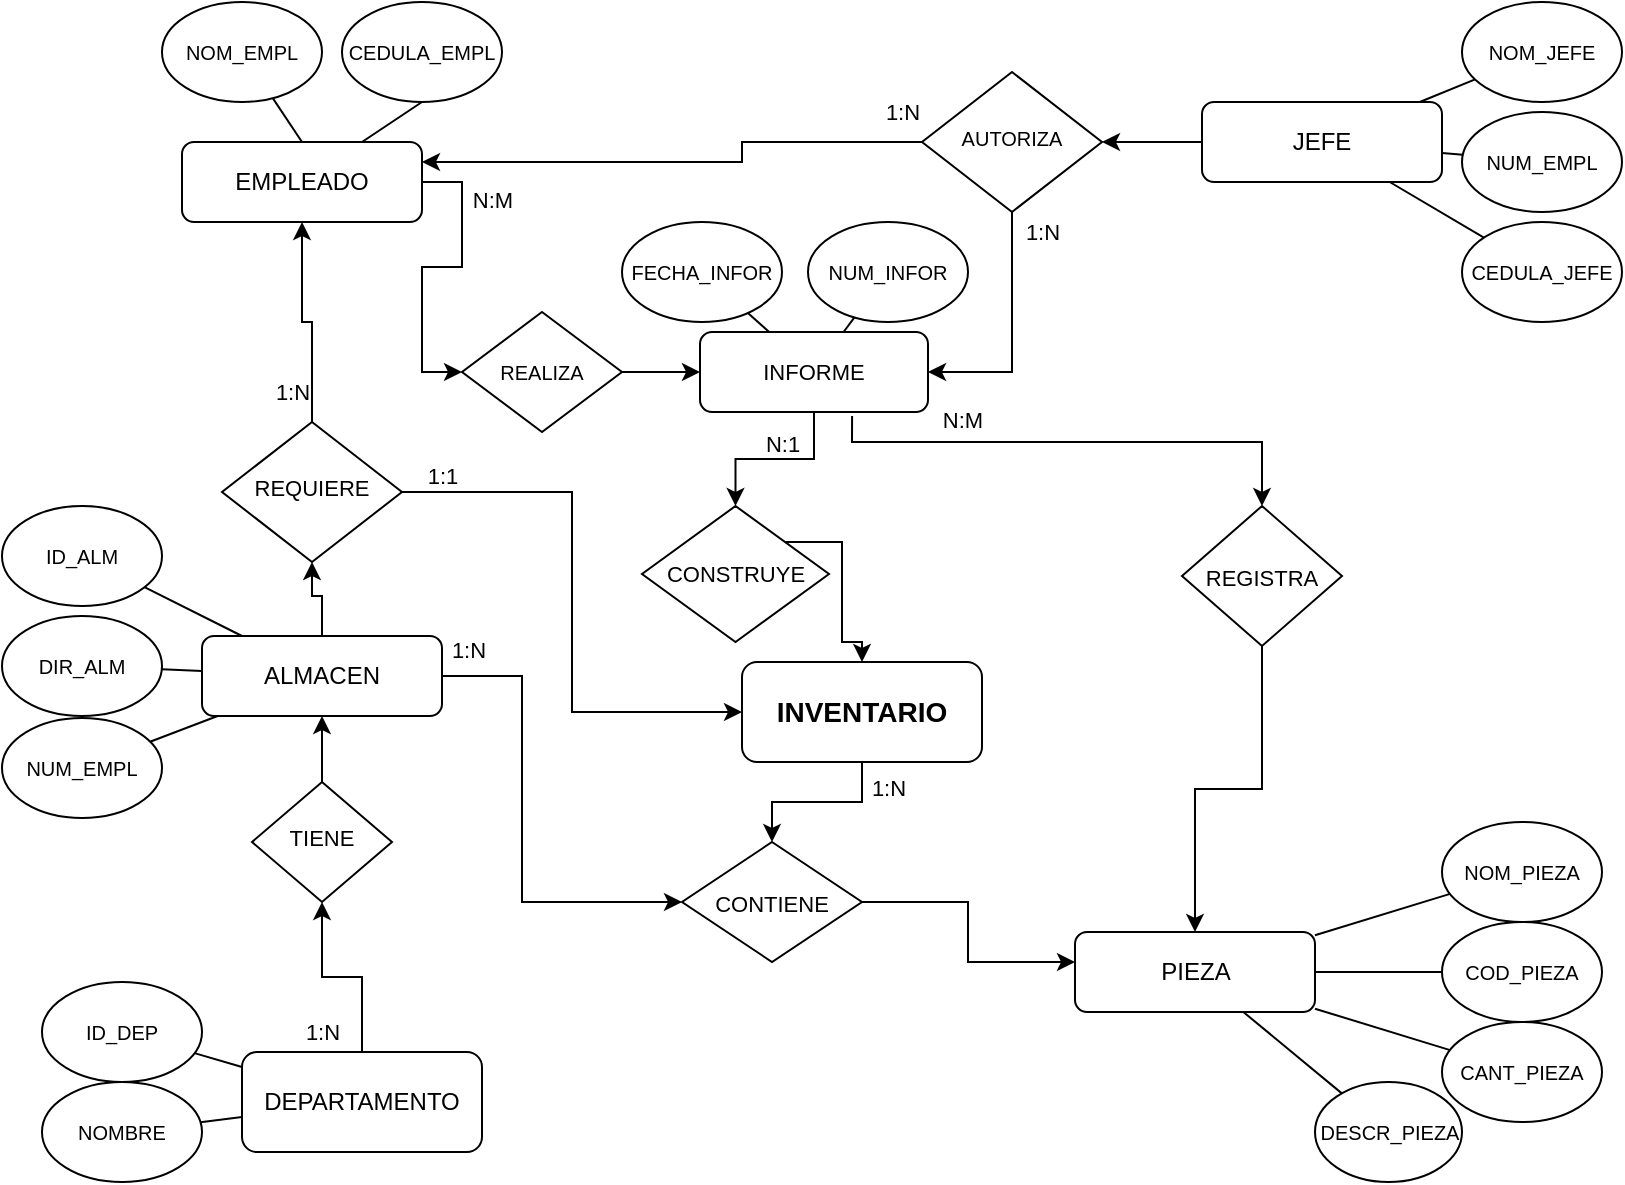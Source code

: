 <mxfile version="20.3.6" type="github">
  <diagram id="C5RBs43oDa-KdzZeNtuy" name="Page-1">
    <mxGraphModel dx="942" dy="549" grid="1" gridSize="10" guides="1" tooltips="1" connect="1" arrows="1" fold="1" page="1" pageScale="1" pageWidth="827" pageHeight="1169" math="0" shadow="0">
      <root>
        <mxCell id="WIyWlLk6GJQsqaUBKTNV-0" />
        <mxCell id="WIyWlLk6GJQsqaUBKTNV-1" parent="WIyWlLk6GJQsqaUBKTNV-0" />
        <mxCell id="4ZOx1z21GBPkGNEGpBiZ-115" style="edgeStyle=orthogonalEdgeStyle;rounded=0;orthogonalLoop=1;jettySize=auto;html=1;entryX=0;entryY=0.5;entryDx=0;entryDy=0;fontSize=10;" edge="1" parent="WIyWlLk6GJQsqaUBKTNV-1" source="WIyWlLk6GJQsqaUBKTNV-3" target="4ZOx1z21GBPkGNEGpBiZ-113">
          <mxGeometry relative="1" as="geometry" />
        </mxCell>
        <mxCell id="WIyWlLk6GJQsqaUBKTNV-3" value="EMPLEADO" style="rounded=1;whiteSpace=wrap;html=1;fontSize=12;glass=0;strokeWidth=1;shadow=0;" parent="WIyWlLk6GJQsqaUBKTNV-1" vertex="1">
          <mxGeometry x="90" y="80" width="120" height="40" as="geometry" />
        </mxCell>
        <mxCell id="4ZOx1z21GBPkGNEGpBiZ-98" style="edgeStyle=orthogonalEdgeStyle;rounded=0;orthogonalLoop=1;jettySize=auto;html=1;fontSize=14;exitX=0.667;exitY=1.05;exitDx=0;exitDy=0;exitPerimeter=0;" edge="1" parent="WIyWlLk6GJQsqaUBKTNV-1" source="WIyWlLk6GJQsqaUBKTNV-7" target="4ZOx1z21GBPkGNEGpBiZ-76">
          <mxGeometry relative="1" as="geometry">
            <Array as="points">
              <mxPoint x="425" y="230" />
              <mxPoint x="630" y="230" />
            </Array>
          </mxGeometry>
        </mxCell>
        <mxCell id="4ZOx1z21GBPkGNEGpBiZ-103" style="edgeStyle=orthogonalEdgeStyle;rounded=0;orthogonalLoop=1;jettySize=auto;html=1;fontSize=11;" edge="1" parent="WIyWlLk6GJQsqaUBKTNV-1" source="WIyWlLk6GJQsqaUBKTNV-7" target="4ZOx1z21GBPkGNEGpBiZ-102">
          <mxGeometry relative="1" as="geometry" />
        </mxCell>
        <mxCell id="WIyWlLk6GJQsqaUBKTNV-7" value="&lt;font style=&quot;font-size: 11px;&quot;&gt;INFORME&lt;/font&gt;" style="rounded=1;whiteSpace=wrap;html=1;fontSize=12;glass=0;strokeWidth=1;shadow=0;" parent="WIyWlLk6GJQsqaUBKTNV-1" vertex="1">
          <mxGeometry x="349" y="175" width="114" height="40" as="geometry" />
        </mxCell>
        <mxCell id="WIyWlLk6GJQsqaUBKTNV-11" value="PIEZA" style="rounded=1;whiteSpace=wrap;html=1;fontSize=12;glass=0;strokeWidth=1;shadow=0;" parent="WIyWlLk6GJQsqaUBKTNV-1" vertex="1">
          <mxGeometry x="536.5" y="475" width="120" height="40" as="geometry" />
        </mxCell>
        <mxCell id="4ZOx1z21GBPkGNEGpBiZ-6" style="edgeStyle=orthogonalEdgeStyle;rounded=0;orthogonalLoop=1;jettySize=auto;html=1;entryX=1;entryY=0.5;entryDx=0;entryDy=0;" edge="1" parent="WIyWlLk6GJQsqaUBKTNV-1" source="WIyWlLk6GJQsqaUBKTNV-12" target="4ZOx1z21GBPkGNEGpBiZ-3">
          <mxGeometry relative="1" as="geometry" />
        </mxCell>
        <mxCell id="WIyWlLk6GJQsqaUBKTNV-12" value="JEFE" style="rounded=1;whiteSpace=wrap;html=1;fontSize=12;glass=0;strokeWidth=1;shadow=0;" parent="WIyWlLk6GJQsqaUBKTNV-1" vertex="1">
          <mxGeometry x="600" y="60" width="120" height="40" as="geometry" />
        </mxCell>
        <mxCell id="4ZOx1z21GBPkGNEGpBiZ-54" style="edgeStyle=orthogonalEdgeStyle;rounded=0;orthogonalLoop=1;jettySize=auto;html=1;entryX=0.5;entryY=1;entryDx=0;entryDy=0;fontSize=12;" edge="1" parent="WIyWlLk6GJQsqaUBKTNV-1" source="4ZOx1z21GBPkGNEGpBiZ-0" target="4ZOx1z21GBPkGNEGpBiZ-4">
          <mxGeometry relative="1" as="geometry" />
        </mxCell>
        <mxCell id="4ZOx1z21GBPkGNEGpBiZ-0" value="DEPARTAMENTO" style="rounded=1;whiteSpace=wrap;html=1;" vertex="1" parent="WIyWlLk6GJQsqaUBKTNV-1">
          <mxGeometry x="120" y="535" width="120" height="50" as="geometry" />
        </mxCell>
        <mxCell id="4ZOx1z21GBPkGNEGpBiZ-70" style="edgeStyle=orthogonalEdgeStyle;rounded=0;orthogonalLoop=1;jettySize=auto;html=1;fontSize=12;" edge="1" parent="WIyWlLk6GJQsqaUBKTNV-1" source="4ZOx1z21GBPkGNEGpBiZ-3" target="WIyWlLk6GJQsqaUBKTNV-3">
          <mxGeometry relative="1" as="geometry">
            <Array as="points">
              <mxPoint x="370" y="80" />
              <mxPoint x="370" y="90" />
            </Array>
          </mxGeometry>
        </mxCell>
        <mxCell id="4ZOx1z21GBPkGNEGpBiZ-73" style="edgeStyle=orthogonalEdgeStyle;rounded=0;orthogonalLoop=1;jettySize=auto;html=1;entryX=1;entryY=0.5;entryDx=0;entryDy=0;fontSize=14;" edge="1" parent="WIyWlLk6GJQsqaUBKTNV-1" source="4ZOx1z21GBPkGNEGpBiZ-3" target="WIyWlLk6GJQsqaUBKTNV-7">
          <mxGeometry relative="1" as="geometry" />
        </mxCell>
        <mxCell id="4ZOx1z21GBPkGNEGpBiZ-3" value="&lt;font style=&quot;font-size: 10px;&quot;&gt;AUTORIZA&lt;/font&gt;" style="rhombus;whiteSpace=wrap;html=1;shadow=0;fontFamily=Helvetica;fontSize=12;align=center;strokeWidth=1;spacing=6;spacingTop=-4;" vertex="1" parent="WIyWlLk6GJQsqaUBKTNV-1">
          <mxGeometry x="460" y="45" width="90" height="70" as="geometry" />
        </mxCell>
        <mxCell id="4ZOx1z21GBPkGNEGpBiZ-55" style="edgeStyle=orthogonalEdgeStyle;rounded=0;orthogonalLoop=1;jettySize=auto;html=1;fontSize=12;" edge="1" parent="WIyWlLk6GJQsqaUBKTNV-1" source="4ZOx1z21GBPkGNEGpBiZ-4" target="4ZOx1z21GBPkGNEGpBiZ-52">
          <mxGeometry relative="1" as="geometry" />
        </mxCell>
        <mxCell id="4ZOx1z21GBPkGNEGpBiZ-4" value="&lt;font style=&quot;font-size: 11px;&quot;&gt;TIENE&lt;/font&gt;" style="rhombus;whiteSpace=wrap;html=1;shadow=0;fontFamily=Helvetica;fontSize=12;align=center;strokeWidth=1;spacing=6;spacingTop=-4;" vertex="1" parent="WIyWlLk6GJQsqaUBKTNV-1">
          <mxGeometry x="125" y="400" width="70" height="60" as="geometry" />
        </mxCell>
        <mxCell id="4ZOx1z21GBPkGNEGpBiZ-14" value="&lt;font style=&quot;font-size: 10px;&quot;&gt;CANT_PIEZA&lt;/font&gt;" style="ellipse;whiteSpace=wrap;html=1;" vertex="1" parent="WIyWlLk6GJQsqaUBKTNV-1">
          <mxGeometry x="720" y="520" width="80" height="50" as="geometry" />
        </mxCell>
        <mxCell id="4ZOx1z21GBPkGNEGpBiZ-15" value="&lt;font size=&quot;1&quot;&gt;COD_PIEZA&lt;/font&gt;" style="ellipse;whiteSpace=wrap;html=1;" vertex="1" parent="WIyWlLk6GJQsqaUBKTNV-1">
          <mxGeometry x="720" y="470" width="80" height="50" as="geometry" />
        </mxCell>
        <mxCell id="4ZOx1z21GBPkGNEGpBiZ-16" value="&lt;font style=&quot;font-size: 10px;&quot;&gt;NOM_PIEZA&lt;/font&gt;" style="ellipse;whiteSpace=wrap;html=1;" vertex="1" parent="WIyWlLk6GJQsqaUBKTNV-1">
          <mxGeometry x="720" y="420" width="80" height="50" as="geometry" />
        </mxCell>
        <mxCell id="4ZOx1z21GBPkGNEGpBiZ-17" value="&lt;span style=&quot;font-size: 10px;&quot;&gt;DESCR_PIEZA&lt;/span&gt;" style="ellipse;whiteSpace=wrap;html=1;" vertex="1" parent="WIyWlLk6GJQsqaUBKTNV-1">
          <mxGeometry x="656.5" y="550" width="73.5" height="50" as="geometry" />
        </mxCell>
        <mxCell id="4ZOx1z21GBPkGNEGpBiZ-19" value="&lt;font style=&quot;font-size: 10px;&quot;&gt;CEDULA_EMPL&lt;/font&gt;" style="ellipse;whiteSpace=wrap;html=1;" vertex="1" parent="WIyWlLk6GJQsqaUBKTNV-1">
          <mxGeometry x="170" y="10" width="80" height="50" as="geometry" />
        </mxCell>
        <mxCell id="4ZOx1z21GBPkGNEGpBiZ-20" value="&lt;font style=&quot;font-size: 10px;&quot;&gt;NOM_EMPL&lt;/font&gt;" style="ellipse;whiteSpace=wrap;html=1;" vertex="1" parent="WIyWlLk6GJQsqaUBKTNV-1">
          <mxGeometry x="80" y="10" width="80" height="50" as="geometry" />
        </mxCell>
        <mxCell id="4ZOx1z21GBPkGNEGpBiZ-21" value="&lt;font style=&quot;font-size: 10px;&quot;&gt;CEDULA_JEFE&lt;/font&gt;" style="ellipse;whiteSpace=wrap;html=1;" vertex="1" parent="WIyWlLk6GJQsqaUBKTNV-1">
          <mxGeometry x="730" y="120" width="80" height="50" as="geometry" />
        </mxCell>
        <mxCell id="4ZOx1z21GBPkGNEGpBiZ-22" value="&lt;span style=&quot;font-size: 10px;&quot;&gt;NUM_EMPL&lt;/span&gt;" style="ellipse;whiteSpace=wrap;html=1;" vertex="1" parent="WIyWlLk6GJQsqaUBKTNV-1">
          <mxGeometry x="730" y="65" width="80" height="50" as="geometry" />
        </mxCell>
        <mxCell id="4ZOx1z21GBPkGNEGpBiZ-23" value="&lt;span style=&quot;font-size: 10px;&quot;&gt;NOM_JEFE&lt;/span&gt;" style="ellipse;whiteSpace=wrap;html=1;" vertex="1" parent="WIyWlLk6GJQsqaUBKTNV-1">
          <mxGeometry x="730" y="10" width="80" height="50" as="geometry" />
        </mxCell>
        <mxCell id="4ZOx1z21GBPkGNEGpBiZ-26" value="&lt;font style=&quot;font-size: 10px;&quot;&gt;NOMBRE&lt;/font&gt;" style="ellipse;whiteSpace=wrap;html=1;" vertex="1" parent="WIyWlLk6GJQsqaUBKTNV-1">
          <mxGeometry x="20" y="550" width="80" height="50" as="geometry" />
        </mxCell>
        <mxCell id="4ZOx1z21GBPkGNEGpBiZ-27" value="&lt;span style=&quot;font-size: 10px;&quot;&gt;ID_DEP&lt;/span&gt;" style="ellipse;whiteSpace=wrap;html=1;" vertex="1" parent="WIyWlLk6GJQsqaUBKTNV-1">
          <mxGeometry x="20" y="500" width="80" height="50" as="geometry" />
        </mxCell>
        <mxCell id="4ZOx1z21GBPkGNEGpBiZ-29" value="&lt;span style=&quot;font-size: 10px;&quot;&gt;FECHA_INFOR&lt;/span&gt;" style="ellipse;whiteSpace=wrap;html=1;" vertex="1" parent="WIyWlLk6GJQsqaUBKTNV-1">
          <mxGeometry x="310" y="120" width="80" height="50" as="geometry" />
        </mxCell>
        <mxCell id="4ZOx1z21GBPkGNEGpBiZ-30" value="&lt;font style=&quot;font-size: 10px;&quot;&gt;NUM_INFOR&lt;/font&gt;" style="ellipse;whiteSpace=wrap;html=1;" vertex="1" parent="WIyWlLk6GJQsqaUBKTNV-1">
          <mxGeometry x="403" y="120" width="80" height="50" as="geometry" />
        </mxCell>
        <mxCell id="4ZOx1z21GBPkGNEGpBiZ-32" value="" style="endArrow=none;html=1;rounded=0;fontSize=10;" edge="1" parent="WIyWlLk6GJQsqaUBKTNV-1" source="4ZOx1z21GBPkGNEGpBiZ-16" target="WIyWlLk6GJQsqaUBKTNV-11">
          <mxGeometry width="50" height="50" relative="1" as="geometry">
            <mxPoint x="832.5" y="625" as="sourcePoint" />
            <mxPoint x="882.5" y="575" as="targetPoint" />
          </mxGeometry>
        </mxCell>
        <mxCell id="4ZOx1z21GBPkGNEGpBiZ-33" value="" style="endArrow=none;html=1;rounded=0;fontSize=10;" edge="1" parent="WIyWlLk6GJQsqaUBKTNV-1" source="4ZOx1z21GBPkGNEGpBiZ-15" target="WIyWlLk6GJQsqaUBKTNV-11">
          <mxGeometry width="50" height="50" relative="1" as="geometry">
            <mxPoint x="542.5" y="525" as="sourcePoint" />
            <mxPoint x="565.46" y="587" as="targetPoint" />
          </mxGeometry>
        </mxCell>
        <mxCell id="4ZOx1z21GBPkGNEGpBiZ-35" value="" style="endArrow=none;html=1;rounded=0;fontSize=10;" edge="1" parent="WIyWlLk6GJQsqaUBKTNV-1" source="4ZOx1z21GBPkGNEGpBiZ-17" target="WIyWlLk6GJQsqaUBKTNV-11">
          <mxGeometry width="50" height="50" relative="1" as="geometry">
            <mxPoint x="562.5" y="545" as="sourcePoint" />
            <mxPoint x="585.46" y="607" as="targetPoint" />
          </mxGeometry>
        </mxCell>
        <mxCell id="4ZOx1z21GBPkGNEGpBiZ-36" value="" style="endArrow=none;html=1;rounded=0;fontSize=10;" edge="1" parent="WIyWlLk6GJQsqaUBKTNV-1" source="4ZOx1z21GBPkGNEGpBiZ-27" target="4ZOx1z21GBPkGNEGpBiZ-0">
          <mxGeometry width="50" height="50" relative="1" as="geometry">
            <mxPoint x="550" y="650" as="sourcePoint" />
            <mxPoint x="580" y="470" as="targetPoint" />
          </mxGeometry>
        </mxCell>
        <mxCell id="4ZOx1z21GBPkGNEGpBiZ-38" value="" style="endArrow=none;html=1;rounded=0;fontSize=10;entryX=0.5;entryY=0;entryDx=0;entryDy=0;" edge="1" parent="WIyWlLk6GJQsqaUBKTNV-1" source="4ZOx1z21GBPkGNEGpBiZ-20" target="WIyWlLk6GJQsqaUBKTNV-3">
          <mxGeometry width="50" height="50" relative="1" as="geometry">
            <mxPoint x="150" y="280" as="sourcePoint" />
            <mxPoint x="172.96" y="342" as="targetPoint" />
          </mxGeometry>
        </mxCell>
        <mxCell id="4ZOx1z21GBPkGNEGpBiZ-39" value="" style="endArrow=none;html=1;rounded=0;fontSize=10;entryX=0.75;entryY=0;entryDx=0;entryDy=0;exitX=0.5;exitY=1;exitDx=0;exitDy=0;" edge="1" parent="WIyWlLk6GJQsqaUBKTNV-1" source="4ZOx1z21GBPkGNEGpBiZ-19" target="WIyWlLk6GJQsqaUBKTNV-3">
          <mxGeometry width="50" height="50" relative="1" as="geometry">
            <mxPoint x="590.706" y="69.088" as="sourcePoint" />
            <mxPoint x="600" y="90" as="targetPoint" />
          </mxGeometry>
        </mxCell>
        <mxCell id="4ZOx1z21GBPkGNEGpBiZ-40" value="" style="endArrow=none;html=1;rounded=0;fontSize=10;" edge="1" parent="WIyWlLk6GJQsqaUBKTNV-1" source="4ZOx1z21GBPkGNEGpBiZ-23" target="WIyWlLk6GJQsqaUBKTNV-12">
          <mxGeometry width="50" height="50" relative="1" as="geometry">
            <mxPoint x="600.706" y="79.088" as="sourcePoint" />
            <mxPoint x="610" y="100" as="targetPoint" />
          </mxGeometry>
        </mxCell>
        <mxCell id="4ZOx1z21GBPkGNEGpBiZ-41" value="" style="endArrow=none;html=1;rounded=0;fontSize=10;" edge="1" parent="WIyWlLk6GJQsqaUBKTNV-1" source="4ZOx1z21GBPkGNEGpBiZ-22" target="WIyWlLk6GJQsqaUBKTNV-12">
          <mxGeometry width="50" height="50" relative="1" as="geometry">
            <mxPoint x="748.765" y="170.617" as="sourcePoint" />
            <mxPoint x="710" y="190" as="targetPoint" />
          </mxGeometry>
        </mxCell>
        <mxCell id="4ZOx1z21GBPkGNEGpBiZ-44" value="" style="endArrow=none;html=1;rounded=0;fontSize=10;" edge="1" parent="WIyWlLk6GJQsqaUBKTNV-1" source="4ZOx1z21GBPkGNEGpBiZ-21" target="WIyWlLk6GJQsqaUBKTNV-12">
          <mxGeometry width="50" height="50" relative="1" as="geometry">
            <mxPoint x="758.765" y="180.617" as="sourcePoint" />
            <mxPoint x="720" y="200" as="targetPoint" />
          </mxGeometry>
        </mxCell>
        <mxCell id="4ZOx1z21GBPkGNEGpBiZ-45" value="" style="endArrow=none;html=1;rounded=0;fontSize=10;" edge="1" parent="WIyWlLk6GJQsqaUBKTNV-1" source="WIyWlLk6GJQsqaUBKTNV-7" target="4ZOx1z21GBPkGNEGpBiZ-29">
          <mxGeometry width="50" height="50" relative="1" as="geometry">
            <mxPoint x="608.765" y="220.617" as="sourcePoint" />
            <mxPoint x="570" y="240" as="targetPoint" />
          </mxGeometry>
        </mxCell>
        <mxCell id="4ZOx1z21GBPkGNEGpBiZ-46" value="" style="endArrow=none;html=1;rounded=0;fontSize=10;" edge="1" parent="WIyWlLk6GJQsqaUBKTNV-1" source="WIyWlLk6GJQsqaUBKTNV-7" target="4ZOx1z21GBPkGNEGpBiZ-30">
          <mxGeometry width="50" height="50" relative="1" as="geometry">
            <mxPoint x="282.308" y="470" as="sourcePoint" />
            <mxPoint x="295.641" y="491.666" as="targetPoint" />
          </mxGeometry>
        </mxCell>
        <mxCell id="4ZOx1z21GBPkGNEGpBiZ-63" style="edgeStyle=orthogonalEdgeStyle;rounded=0;orthogonalLoop=1;jettySize=auto;html=1;entryX=0.5;entryY=1;entryDx=0;entryDy=0;fontSize=12;" edge="1" parent="WIyWlLk6GJQsqaUBKTNV-1" source="4ZOx1z21GBPkGNEGpBiZ-52" target="4ZOx1z21GBPkGNEGpBiZ-61">
          <mxGeometry relative="1" as="geometry" />
        </mxCell>
        <mxCell id="4ZOx1z21GBPkGNEGpBiZ-101" style="edgeStyle=orthogonalEdgeStyle;rounded=0;orthogonalLoop=1;jettySize=auto;html=1;entryX=0;entryY=0.5;entryDx=0;entryDy=0;fontSize=11;" edge="1" parent="WIyWlLk6GJQsqaUBKTNV-1" source="4ZOx1z21GBPkGNEGpBiZ-52" target="4ZOx1z21GBPkGNEGpBiZ-99">
          <mxGeometry relative="1" as="geometry">
            <Array as="points">
              <mxPoint x="260" y="347" />
              <mxPoint x="260" y="460" />
            </Array>
          </mxGeometry>
        </mxCell>
        <mxCell id="4ZOx1z21GBPkGNEGpBiZ-52" value="&lt;font style=&quot;font-size: 12px;&quot;&gt;ALMACEN&lt;/font&gt;" style="rounded=1;whiteSpace=wrap;html=1;fontSize=10;" vertex="1" parent="WIyWlLk6GJQsqaUBKTNV-1">
          <mxGeometry x="100" y="327" width="120" height="40" as="geometry" />
        </mxCell>
        <mxCell id="4ZOx1z21GBPkGNEGpBiZ-53" value="" style="endArrow=none;html=1;rounded=0;fontSize=10;" edge="1" parent="WIyWlLk6GJQsqaUBKTNV-1" source="4ZOx1z21GBPkGNEGpBiZ-26" target="4ZOx1z21GBPkGNEGpBiZ-0">
          <mxGeometry width="50" height="50" relative="1" as="geometry">
            <mxPoint x="108.245" y="512.324" as="sourcePoint" />
            <mxPoint x="164" y="523.312" as="targetPoint" />
          </mxGeometry>
        </mxCell>
        <mxCell id="4ZOx1z21GBPkGNEGpBiZ-56" value="&lt;span style=&quot;font-size: 10px;&quot;&gt;ID_ALM&lt;/span&gt;" style="ellipse;whiteSpace=wrap;html=1;" vertex="1" parent="WIyWlLk6GJQsqaUBKTNV-1">
          <mxGeometry y="262" width="80" height="50" as="geometry" />
        </mxCell>
        <mxCell id="4ZOx1z21GBPkGNEGpBiZ-57" value="&lt;span style=&quot;font-size: 10px;&quot;&gt;DIR_ALM&lt;/span&gt;" style="ellipse;whiteSpace=wrap;html=1;" vertex="1" parent="WIyWlLk6GJQsqaUBKTNV-1">
          <mxGeometry y="317" width="80" height="50" as="geometry" />
        </mxCell>
        <mxCell id="4ZOx1z21GBPkGNEGpBiZ-59" value="" style="endArrow=none;html=1;rounded=0;fontSize=10;" edge="1" parent="WIyWlLk6GJQsqaUBKTNV-1" source="4ZOx1z21GBPkGNEGpBiZ-56" target="4ZOx1z21GBPkGNEGpBiZ-52">
          <mxGeometry width="50" height="50" relative="1" as="geometry">
            <mxPoint x="107.139" y="514.285" as="sourcePoint" />
            <mxPoint x="130" y="520" as="targetPoint" />
          </mxGeometry>
        </mxCell>
        <mxCell id="4ZOx1z21GBPkGNEGpBiZ-60" value="" style="endArrow=none;html=1;rounded=0;fontSize=10;" edge="1" parent="WIyWlLk6GJQsqaUBKTNV-1" source="4ZOx1z21GBPkGNEGpBiZ-57" target="4ZOx1z21GBPkGNEGpBiZ-52">
          <mxGeometry width="50" height="50" relative="1" as="geometry">
            <mxPoint x="87.139" y="304.285" as="sourcePoint" />
            <mxPoint x="130" y="315" as="targetPoint" />
          </mxGeometry>
        </mxCell>
        <mxCell id="4ZOx1z21GBPkGNEGpBiZ-69" style="edgeStyle=orthogonalEdgeStyle;rounded=0;orthogonalLoop=1;jettySize=auto;html=1;fontSize=12;" edge="1" parent="WIyWlLk6GJQsqaUBKTNV-1" source="4ZOx1z21GBPkGNEGpBiZ-61" target="WIyWlLk6GJQsqaUBKTNV-3">
          <mxGeometry relative="1" as="geometry" />
        </mxCell>
        <mxCell id="4ZOx1z21GBPkGNEGpBiZ-95" style="edgeStyle=orthogonalEdgeStyle;rounded=0;orthogonalLoop=1;jettySize=auto;html=1;entryX=0;entryY=0.5;entryDx=0;entryDy=0;fontSize=14;" edge="1" parent="WIyWlLk6GJQsqaUBKTNV-1" source="4ZOx1z21GBPkGNEGpBiZ-61" target="4ZOx1z21GBPkGNEGpBiZ-94">
          <mxGeometry relative="1" as="geometry" />
        </mxCell>
        <mxCell id="4ZOx1z21GBPkGNEGpBiZ-61" value="&lt;font style=&quot;font-size: 11px;&quot;&gt;REQUIERE&lt;/font&gt;" style="rhombus;whiteSpace=wrap;html=1;shadow=0;fontFamily=Helvetica;fontSize=12;align=center;strokeWidth=1;spacing=6;spacingTop=-4;" vertex="1" parent="WIyWlLk6GJQsqaUBKTNV-1">
          <mxGeometry x="110" y="220" width="90" height="70" as="geometry" />
        </mxCell>
        <mxCell id="4ZOx1z21GBPkGNEGpBiZ-62" value="" style="endArrow=none;html=1;rounded=0;fontSize=10;" edge="1" parent="WIyWlLk6GJQsqaUBKTNV-1" source="4ZOx1z21GBPkGNEGpBiZ-14" target="WIyWlLk6GJQsqaUBKTNV-11">
          <mxGeometry width="50" height="50" relative="1" as="geometry">
            <mxPoint x="699.212" y="560.151" as="sourcePoint" />
            <mxPoint x="689.85" y="505" as="targetPoint" />
          </mxGeometry>
        </mxCell>
        <mxCell id="4ZOx1z21GBPkGNEGpBiZ-65" value="&lt;span style=&quot;font-size: 10px;&quot;&gt;NUM_EMPL&lt;/span&gt;" style="ellipse;whiteSpace=wrap;html=1;" vertex="1" parent="WIyWlLk6GJQsqaUBKTNV-1">
          <mxGeometry y="368" width="80" height="50" as="geometry" />
        </mxCell>
        <mxCell id="4ZOx1z21GBPkGNEGpBiZ-66" value="" style="endArrow=none;html=1;rounded=0;fontSize=10;" edge="1" parent="WIyWlLk6GJQsqaUBKTNV-1" source="4ZOx1z21GBPkGNEGpBiZ-65" target="4ZOx1z21GBPkGNEGpBiZ-52">
          <mxGeometry width="50" height="50" relative="1" as="geometry">
            <mxPoint x="88.519" y="348.259" as="sourcePoint" />
            <mxPoint x="130" y="340.714" as="targetPoint" />
          </mxGeometry>
        </mxCell>
        <mxCell id="4ZOx1z21GBPkGNEGpBiZ-82" style="edgeStyle=orthogonalEdgeStyle;rounded=0;orthogonalLoop=1;jettySize=auto;html=1;fontSize=11;" edge="1" parent="WIyWlLk6GJQsqaUBKTNV-1" source="4ZOx1z21GBPkGNEGpBiZ-76" target="WIyWlLk6GJQsqaUBKTNV-11">
          <mxGeometry relative="1" as="geometry" />
        </mxCell>
        <mxCell id="4ZOx1z21GBPkGNEGpBiZ-76" value="&lt;font style=&quot;font-size: 11px;&quot;&gt;REGISTRA&lt;/font&gt;" style="rhombus;whiteSpace=wrap;html=1;fontSize=14;" vertex="1" parent="WIyWlLk6GJQsqaUBKTNV-1">
          <mxGeometry x="590" y="262" width="80" height="70" as="geometry" />
        </mxCell>
        <mxCell id="4ZOx1z21GBPkGNEGpBiZ-84" value="1:N" style="text;html=1;align=center;verticalAlign=middle;resizable=0;points=[];autosize=1;strokeColor=none;fillColor=none;fontSize=11;" vertex="1" parent="WIyWlLk6GJQsqaUBKTNV-1">
          <mxGeometry x="140" y="510" width="40" height="30" as="geometry" />
        </mxCell>
        <mxCell id="4ZOx1z21GBPkGNEGpBiZ-85" value="1:N" style="text;html=1;align=center;verticalAlign=middle;resizable=0;points=[];autosize=1;strokeColor=none;fillColor=none;fontSize=11;" vertex="1" parent="WIyWlLk6GJQsqaUBKTNV-1">
          <mxGeometry x="125" y="190" width="40" height="30" as="geometry" />
        </mxCell>
        <mxCell id="4ZOx1z21GBPkGNEGpBiZ-87" value="1:N" style="text;html=1;align=center;verticalAlign=middle;resizable=0;points=[];autosize=1;strokeColor=none;fillColor=none;fontSize=11;" vertex="1" parent="WIyWlLk6GJQsqaUBKTNV-1">
          <mxGeometry x="500" y="110" width="40" height="30" as="geometry" />
        </mxCell>
        <mxCell id="4ZOx1z21GBPkGNEGpBiZ-88" value="1:N" style="text;html=1;align=center;verticalAlign=middle;resizable=0;points=[];autosize=1;strokeColor=none;fillColor=none;fontSize=11;" vertex="1" parent="WIyWlLk6GJQsqaUBKTNV-1">
          <mxGeometry x="430" y="50" width="40" height="30" as="geometry" />
        </mxCell>
        <mxCell id="4ZOx1z21GBPkGNEGpBiZ-97" style="edgeStyle=orthogonalEdgeStyle;rounded=0;orthogonalLoop=1;jettySize=auto;html=1;fontSize=14;" edge="1" parent="WIyWlLk6GJQsqaUBKTNV-1" source="4ZOx1z21GBPkGNEGpBiZ-94" target="4ZOx1z21GBPkGNEGpBiZ-99">
          <mxGeometry relative="1" as="geometry" />
        </mxCell>
        <mxCell id="4ZOx1z21GBPkGNEGpBiZ-94" value="&lt;font style=&quot;font-size: 14px;&quot;&gt;&lt;b&gt;INVENTARIO&lt;/b&gt;&lt;/font&gt;" style="rounded=1;whiteSpace=wrap;html=1;fontSize=11;" vertex="1" parent="WIyWlLk6GJQsqaUBKTNV-1">
          <mxGeometry x="370" y="340" width="120" height="50" as="geometry" />
        </mxCell>
        <mxCell id="4ZOx1z21GBPkGNEGpBiZ-100" style="edgeStyle=orthogonalEdgeStyle;rounded=0;orthogonalLoop=1;jettySize=auto;html=1;fontSize=11;" edge="1" parent="WIyWlLk6GJQsqaUBKTNV-1" source="4ZOx1z21GBPkGNEGpBiZ-99" target="WIyWlLk6GJQsqaUBKTNV-11">
          <mxGeometry relative="1" as="geometry">
            <Array as="points">
              <mxPoint x="483" y="460" />
              <mxPoint x="483" y="490" />
            </Array>
          </mxGeometry>
        </mxCell>
        <mxCell id="4ZOx1z21GBPkGNEGpBiZ-99" value="&lt;font style=&quot;font-size: 11px;&quot;&gt;CONTIENE&lt;/font&gt;" style="rhombus;whiteSpace=wrap;html=1;fontSize=14;" vertex="1" parent="WIyWlLk6GJQsqaUBKTNV-1">
          <mxGeometry x="340" y="430" width="90" height="60" as="geometry" />
        </mxCell>
        <mxCell id="4ZOx1z21GBPkGNEGpBiZ-104" style="edgeStyle=orthogonalEdgeStyle;rounded=0;orthogonalLoop=1;jettySize=auto;html=1;fontSize=11;" edge="1" parent="WIyWlLk6GJQsqaUBKTNV-1" source="4ZOx1z21GBPkGNEGpBiZ-102" target="4ZOx1z21GBPkGNEGpBiZ-94">
          <mxGeometry relative="1" as="geometry">
            <Array as="points">
              <mxPoint x="420" y="280" />
              <mxPoint x="420" y="330" />
              <mxPoint x="430" y="330" />
            </Array>
          </mxGeometry>
        </mxCell>
        <mxCell id="4ZOx1z21GBPkGNEGpBiZ-102" value="CONSTRUYE" style="rhombus;whiteSpace=wrap;html=1;fontSize=11;" vertex="1" parent="WIyWlLk6GJQsqaUBKTNV-1">
          <mxGeometry x="320" y="262" width="93.5" height="68" as="geometry" />
        </mxCell>
        <mxCell id="4ZOx1z21GBPkGNEGpBiZ-105" value="N:1" style="text;html=1;align=center;verticalAlign=middle;resizable=0;points=[];autosize=1;strokeColor=none;fillColor=none;fontSize=11;" vertex="1" parent="WIyWlLk6GJQsqaUBKTNV-1">
          <mxGeometry x="370" y="216" width="40" height="30" as="geometry" />
        </mxCell>
        <mxCell id="4ZOx1z21GBPkGNEGpBiZ-106" value="1:N" style="text;html=1;align=center;verticalAlign=middle;resizable=0;points=[];autosize=1;strokeColor=none;fillColor=none;fontSize=11;" vertex="1" parent="WIyWlLk6GJQsqaUBKTNV-1">
          <mxGeometry x="213" y="319" width="40" height="30" as="geometry" />
        </mxCell>
        <mxCell id="4ZOx1z21GBPkGNEGpBiZ-107" value="1:N" style="text;html=1;align=center;verticalAlign=middle;resizable=0;points=[];autosize=1;strokeColor=none;fillColor=none;fontSize=11;" vertex="1" parent="WIyWlLk6GJQsqaUBKTNV-1">
          <mxGeometry x="423" y="388" width="40" height="30" as="geometry" />
        </mxCell>
        <mxCell id="4ZOx1z21GBPkGNEGpBiZ-108" value="1:1" style="text;html=1;align=center;verticalAlign=middle;resizable=0;points=[];autosize=1;strokeColor=none;fillColor=none;fontSize=11;" vertex="1" parent="WIyWlLk6GJQsqaUBKTNV-1">
          <mxGeometry x="200" y="232" width="40" height="30" as="geometry" />
        </mxCell>
        <mxCell id="4ZOx1z21GBPkGNEGpBiZ-109" value="N:M" style="text;html=1;align=center;verticalAlign=middle;resizable=0;points=[];autosize=1;strokeColor=none;fillColor=none;fontSize=11;" vertex="1" parent="WIyWlLk6GJQsqaUBKTNV-1">
          <mxGeometry x="460" y="204" width="40" height="30" as="geometry" />
        </mxCell>
        <mxCell id="4ZOx1z21GBPkGNEGpBiZ-116" style="edgeStyle=orthogonalEdgeStyle;rounded=0;orthogonalLoop=1;jettySize=auto;html=1;fontSize=10;" edge="1" parent="WIyWlLk6GJQsqaUBKTNV-1" source="4ZOx1z21GBPkGNEGpBiZ-113" target="WIyWlLk6GJQsqaUBKTNV-7">
          <mxGeometry relative="1" as="geometry" />
        </mxCell>
        <mxCell id="4ZOx1z21GBPkGNEGpBiZ-113" value="&lt;font style=&quot;font-size: 10px;&quot;&gt;REALIZA&lt;/font&gt;" style="rhombus;whiteSpace=wrap;html=1;fontSize=11;" vertex="1" parent="WIyWlLk6GJQsqaUBKTNV-1">
          <mxGeometry x="230" y="165" width="80" height="60" as="geometry" />
        </mxCell>
        <mxCell id="4ZOx1z21GBPkGNEGpBiZ-117" value="N:M" style="text;html=1;align=center;verticalAlign=middle;resizable=0;points=[];autosize=1;strokeColor=none;fillColor=none;fontSize=11;" vertex="1" parent="WIyWlLk6GJQsqaUBKTNV-1">
          <mxGeometry x="225" y="94" width="40" height="30" as="geometry" />
        </mxCell>
      </root>
    </mxGraphModel>
  </diagram>
</mxfile>
